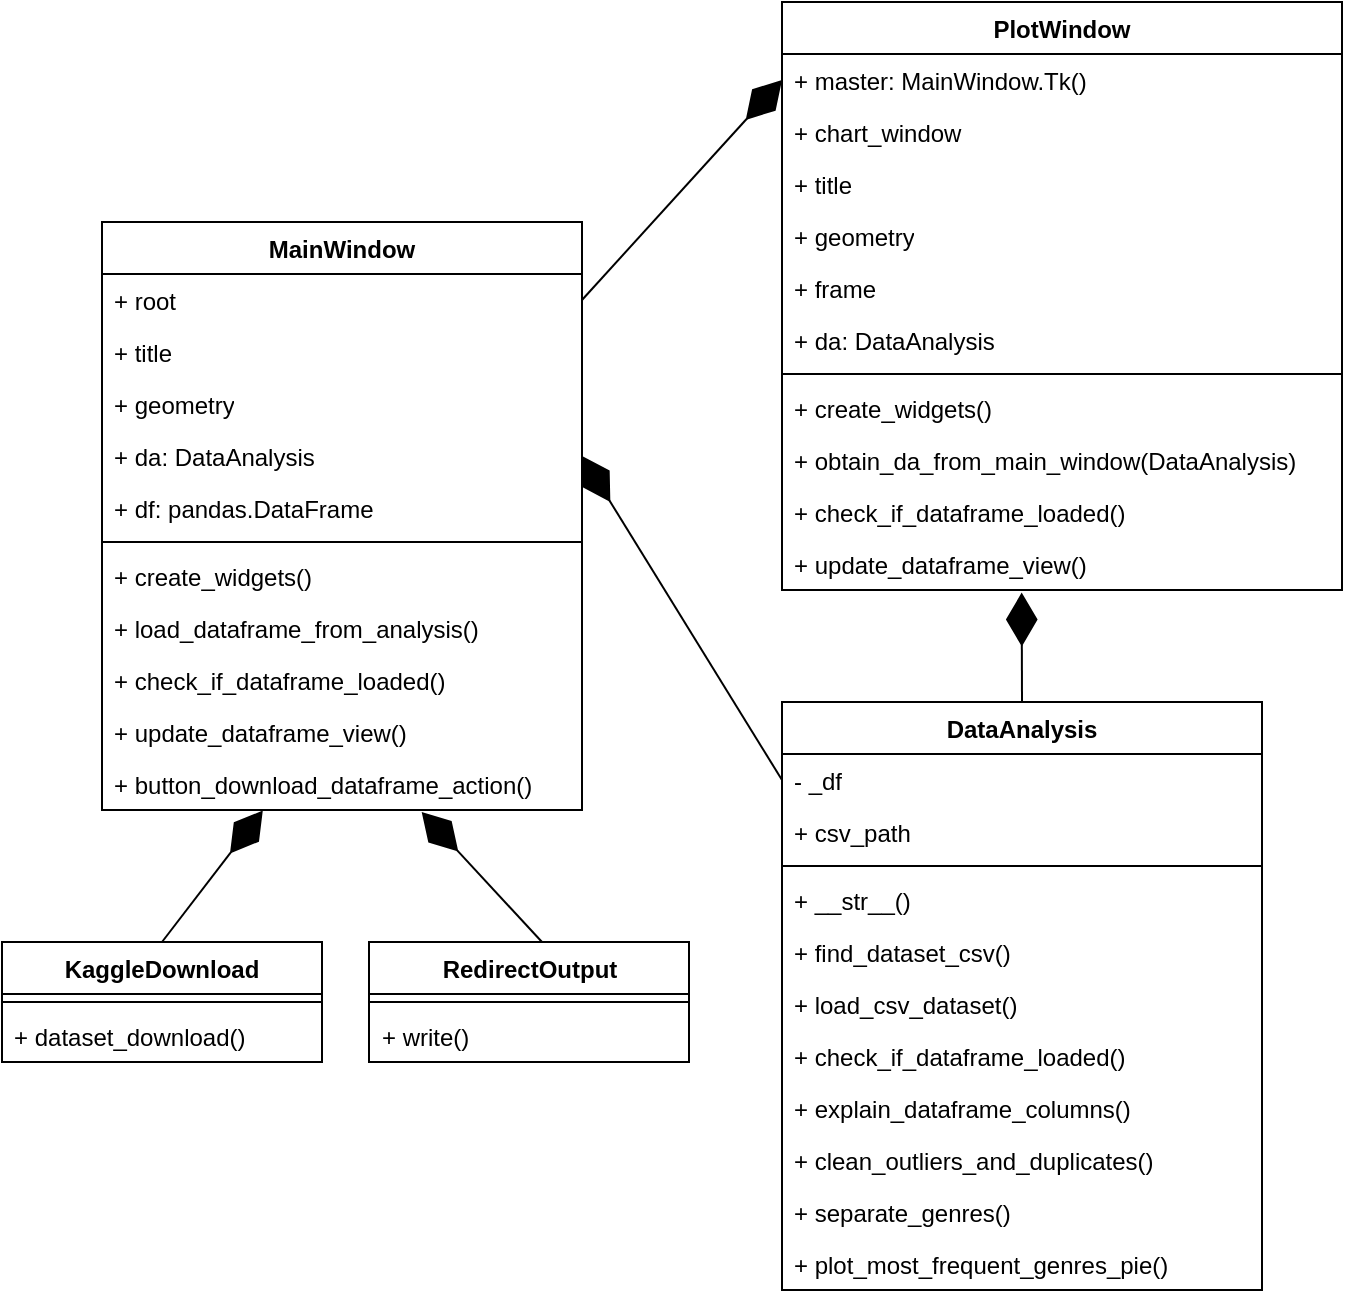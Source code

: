 <mxfile version="26.0.6">
  <diagram name="Página-1" id="T6PQdIFVcih6XrCmR2kM">
    <mxGraphModel dx="1154" dy="514" grid="1" gridSize="10" guides="1" tooltips="1" connect="1" arrows="1" fold="1" page="1" pageScale="1" pageWidth="827" pageHeight="1169" math="0" shadow="0">
      <root>
        <mxCell id="0" />
        <mxCell id="1" parent="0" />
        <mxCell id="rOwRYGF0gIoP230uf601-12" value="MainWindow" style="swimlane;fontStyle=1;align=center;verticalAlign=top;childLayout=stackLayout;horizontal=1;startSize=26;horizontalStack=0;resizeParent=1;resizeParentMax=0;resizeLast=0;collapsible=1;marginBottom=0;whiteSpace=wrap;html=1;" vertex="1" parent="1">
          <mxGeometry x="120" y="170" width="240" height="294" as="geometry" />
        </mxCell>
        <mxCell id="rOwRYGF0gIoP230uf601-13" value="+ root" style="text;strokeColor=none;fillColor=none;align=left;verticalAlign=top;spacingLeft=4;spacingRight=4;overflow=hidden;rotatable=0;points=[[0,0.5],[1,0.5]];portConstraint=eastwest;whiteSpace=wrap;html=1;" vertex="1" parent="rOwRYGF0gIoP230uf601-12">
          <mxGeometry y="26" width="240" height="26" as="geometry" />
        </mxCell>
        <mxCell id="rOwRYGF0gIoP230uf601-7" value="+ title" style="text;strokeColor=none;fillColor=none;align=left;verticalAlign=top;spacingLeft=4;spacingRight=4;overflow=hidden;rotatable=0;points=[[0,0.5],[1,0.5]];portConstraint=eastwest;whiteSpace=wrap;html=1;" vertex="1" parent="rOwRYGF0gIoP230uf601-12">
          <mxGeometry y="52" width="240" height="26" as="geometry" />
        </mxCell>
        <mxCell id="rOwRYGF0gIoP230uf601-8" value="&lt;div&gt;+ geometry&lt;/div&gt;" style="text;strokeColor=none;fillColor=none;align=left;verticalAlign=top;spacingLeft=4;spacingRight=4;overflow=hidden;rotatable=0;points=[[0,0.5],[1,0.5]];portConstraint=eastwest;whiteSpace=wrap;html=1;" vertex="1" parent="rOwRYGF0gIoP230uf601-12">
          <mxGeometry y="78" width="240" height="26" as="geometry" />
        </mxCell>
        <mxCell id="rOwRYGF0gIoP230uf601-10" value="&lt;div&gt;+ da: DataAnalysis&lt;br&gt;&lt;/div&gt;" style="text;strokeColor=none;fillColor=none;align=left;verticalAlign=top;spacingLeft=4;spacingRight=4;overflow=hidden;rotatable=0;points=[[0,0.5],[1,0.5]];portConstraint=eastwest;whiteSpace=wrap;html=1;" vertex="1" parent="rOwRYGF0gIoP230uf601-12">
          <mxGeometry y="104" width="240" height="26" as="geometry" />
        </mxCell>
        <mxCell id="rOwRYGF0gIoP230uf601-11" value="+ df: pandas.DataFrame" style="text;strokeColor=none;fillColor=none;align=left;verticalAlign=top;spacingLeft=4;spacingRight=4;overflow=hidden;rotatable=0;points=[[0,0.5],[1,0.5]];portConstraint=eastwest;whiteSpace=wrap;html=1;" vertex="1" parent="rOwRYGF0gIoP230uf601-12">
          <mxGeometry y="130" width="240" height="26" as="geometry" />
        </mxCell>
        <mxCell id="rOwRYGF0gIoP230uf601-14" value="" style="line;strokeWidth=1;fillColor=none;align=left;verticalAlign=middle;spacingTop=-1;spacingLeft=3;spacingRight=3;rotatable=0;labelPosition=right;points=[];portConstraint=eastwest;strokeColor=inherit;" vertex="1" parent="rOwRYGF0gIoP230uf601-12">
          <mxGeometry y="156" width="240" height="8" as="geometry" />
        </mxCell>
        <mxCell id="rOwRYGF0gIoP230uf601-15" value="+ create_widgets()" style="text;strokeColor=none;fillColor=none;align=left;verticalAlign=top;spacingLeft=4;spacingRight=4;overflow=hidden;rotatable=0;points=[[0,0.5],[1,0.5]];portConstraint=eastwest;whiteSpace=wrap;html=1;" vertex="1" parent="rOwRYGF0gIoP230uf601-12">
          <mxGeometry y="164" width="240" height="26" as="geometry" />
        </mxCell>
        <mxCell id="rOwRYGF0gIoP230uf601-16" value="+ load_dataframe_from_analysis()" style="text;strokeColor=none;fillColor=none;align=left;verticalAlign=top;spacingLeft=4;spacingRight=4;overflow=hidden;rotatable=0;points=[[0,0.5],[1,0.5]];portConstraint=eastwest;whiteSpace=wrap;html=1;" vertex="1" parent="rOwRYGF0gIoP230uf601-12">
          <mxGeometry y="190" width="240" height="26" as="geometry" />
        </mxCell>
        <mxCell id="rOwRYGF0gIoP230uf601-17" value="&lt;div&gt;+ check_if_dataframe_loaded()&lt;/div&gt;" style="text;strokeColor=none;fillColor=none;align=left;verticalAlign=top;spacingLeft=4;spacingRight=4;overflow=hidden;rotatable=0;points=[[0,0.5],[1,0.5]];portConstraint=eastwest;whiteSpace=wrap;html=1;" vertex="1" parent="rOwRYGF0gIoP230uf601-12">
          <mxGeometry y="216" width="240" height="26" as="geometry" />
        </mxCell>
        <mxCell id="rOwRYGF0gIoP230uf601-19" value="+ update_dataframe_view()" style="text;strokeColor=none;fillColor=none;align=left;verticalAlign=top;spacingLeft=4;spacingRight=4;overflow=hidden;rotatable=0;points=[[0,0.5],[1,0.5]];portConstraint=eastwest;whiteSpace=wrap;html=1;" vertex="1" parent="rOwRYGF0gIoP230uf601-12">
          <mxGeometry y="242" width="240" height="26" as="geometry" />
        </mxCell>
        <mxCell id="rOwRYGF0gIoP230uf601-64" value="+ button_download_dataframe_action()" style="text;strokeColor=none;fillColor=none;align=left;verticalAlign=top;spacingLeft=4;spacingRight=4;overflow=hidden;rotatable=0;points=[[0,0.5],[1,0.5]];portConstraint=eastwest;whiteSpace=wrap;html=1;" vertex="1" parent="rOwRYGF0gIoP230uf601-12">
          <mxGeometry y="268" width="240" height="26" as="geometry" />
        </mxCell>
        <mxCell id="rOwRYGF0gIoP230uf601-20" value="RedirectOutput" style="swimlane;fontStyle=1;align=center;verticalAlign=top;childLayout=stackLayout;horizontal=1;startSize=26;horizontalStack=0;resizeParent=1;resizeParentMax=0;resizeLast=0;collapsible=1;marginBottom=0;whiteSpace=wrap;html=1;" vertex="1" parent="1">
          <mxGeometry x="253.5" y="530" width="160" height="60" as="geometry" />
        </mxCell>
        <mxCell id="rOwRYGF0gIoP230uf601-22" value="" style="line;strokeWidth=1;fillColor=none;align=left;verticalAlign=middle;spacingTop=-1;spacingLeft=3;spacingRight=3;rotatable=0;labelPosition=right;points=[];portConstraint=eastwest;strokeColor=inherit;" vertex="1" parent="rOwRYGF0gIoP230uf601-20">
          <mxGeometry y="26" width="160" height="8" as="geometry" />
        </mxCell>
        <mxCell id="rOwRYGF0gIoP230uf601-23" value="+ write()" style="text;strokeColor=none;fillColor=none;align=left;verticalAlign=top;spacingLeft=4;spacingRight=4;overflow=hidden;rotatable=0;points=[[0,0.5],[1,0.5]];portConstraint=eastwest;whiteSpace=wrap;html=1;" vertex="1" parent="rOwRYGF0gIoP230uf601-20">
          <mxGeometry y="34" width="160" height="26" as="geometry" />
        </mxCell>
        <mxCell id="rOwRYGF0gIoP230uf601-35" value="PlotWindow" style="swimlane;fontStyle=1;align=center;verticalAlign=top;childLayout=stackLayout;horizontal=1;startSize=26;horizontalStack=0;resizeParent=1;resizeParentMax=0;resizeLast=0;collapsible=1;marginBottom=0;whiteSpace=wrap;html=1;" vertex="1" parent="1">
          <mxGeometry x="460" y="60" width="280" height="294" as="geometry" />
        </mxCell>
        <mxCell id="rOwRYGF0gIoP230uf601-36" value="+ master: MainWindow.Tk()" style="text;strokeColor=none;fillColor=none;align=left;verticalAlign=top;spacingLeft=4;spacingRight=4;overflow=hidden;rotatable=0;points=[[0,0.5],[1,0.5]];portConstraint=eastwest;whiteSpace=wrap;html=1;" vertex="1" parent="rOwRYGF0gIoP230uf601-35">
          <mxGeometry y="26" width="280" height="26" as="geometry" />
        </mxCell>
        <mxCell id="rOwRYGF0gIoP230uf601-37" value="+ chart_window" style="text;strokeColor=none;fillColor=none;align=left;verticalAlign=top;spacingLeft=4;spacingRight=4;overflow=hidden;rotatable=0;points=[[0,0.5],[1,0.5]];portConstraint=eastwest;whiteSpace=wrap;html=1;" vertex="1" parent="rOwRYGF0gIoP230uf601-35">
          <mxGeometry y="52" width="280" height="26" as="geometry" />
        </mxCell>
        <mxCell id="rOwRYGF0gIoP230uf601-47" value="+ title" style="text;strokeColor=none;fillColor=none;align=left;verticalAlign=top;spacingLeft=4;spacingRight=4;overflow=hidden;rotatable=0;points=[[0,0.5],[1,0.5]];portConstraint=eastwest;whiteSpace=wrap;html=1;" vertex="1" parent="rOwRYGF0gIoP230uf601-35">
          <mxGeometry y="78" width="280" height="26" as="geometry" />
        </mxCell>
        <mxCell id="rOwRYGF0gIoP230uf601-48" value="&lt;div&gt;+ geometry&lt;/div&gt;" style="text;strokeColor=none;fillColor=none;align=left;verticalAlign=top;spacingLeft=4;spacingRight=4;overflow=hidden;rotatable=0;points=[[0,0.5],[1,0.5]];portConstraint=eastwest;whiteSpace=wrap;html=1;" vertex="1" parent="rOwRYGF0gIoP230uf601-35">
          <mxGeometry y="104" width="280" height="26" as="geometry" />
        </mxCell>
        <mxCell id="rOwRYGF0gIoP230uf601-46" value="+ frame" style="text;strokeColor=none;fillColor=none;align=left;verticalAlign=top;spacingLeft=4;spacingRight=4;overflow=hidden;rotatable=0;points=[[0,0.5],[1,0.5]];portConstraint=eastwest;whiteSpace=wrap;html=1;" vertex="1" parent="rOwRYGF0gIoP230uf601-35">
          <mxGeometry y="130" width="280" height="26" as="geometry" />
        </mxCell>
        <mxCell id="rOwRYGF0gIoP230uf601-39" value="&lt;div&gt;+ da: DataAnalysis&lt;br&gt;&lt;/div&gt;" style="text;strokeColor=none;fillColor=none;align=left;verticalAlign=top;spacingLeft=4;spacingRight=4;overflow=hidden;rotatable=0;points=[[0,0.5],[1,0.5]];portConstraint=eastwest;whiteSpace=wrap;html=1;" vertex="1" parent="rOwRYGF0gIoP230uf601-35">
          <mxGeometry y="156" width="280" height="26" as="geometry" />
        </mxCell>
        <mxCell id="rOwRYGF0gIoP230uf601-41" value="" style="line;strokeWidth=1;fillColor=none;align=left;verticalAlign=middle;spacingTop=-1;spacingLeft=3;spacingRight=3;rotatable=0;labelPosition=right;points=[];portConstraint=eastwest;strokeColor=inherit;" vertex="1" parent="rOwRYGF0gIoP230uf601-35">
          <mxGeometry y="182" width="280" height="8" as="geometry" />
        </mxCell>
        <mxCell id="rOwRYGF0gIoP230uf601-42" value="+ create_widgets()" style="text;strokeColor=none;fillColor=none;align=left;verticalAlign=top;spacingLeft=4;spacingRight=4;overflow=hidden;rotatable=0;points=[[0,0.5],[1,0.5]];portConstraint=eastwest;whiteSpace=wrap;html=1;" vertex="1" parent="rOwRYGF0gIoP230uf601-35">
          <mxGeometry y="190" width="280" height="26" as="geometry" />
        </mxCell>
        <mxCell id="rOwRYGF0gIoP230uf601-43" value="+ obtain_da_from_main_window(DataAnalysis)" style="text;strokeColor=none;fillColor=none;align=left;verticalAlign=top;spacingLeft=4;spacingRight=4;overflow=hidden;rotatable=0;points=[[0,0.5],[1,0.5]];portConstraint=eastwest;whiteSpace=wrap;html=1;" vertex="1" parent="rOwRYGF0gIoP230uf601-35">
          <mxGeometry y="216" width="280" height="26" as="geometry" />
        </mxCell>
        <mxCell id="rOwRYGF0gIoP230uf601-44" value="&lt;div&gt;+ check_if_dataframe_loaded()&lt;/div&gt;" style="text;strokeColor=none;fillColor=none;align=left;verticalAlign=top;spacingLeft=4;spacingRight=4;overflow=hidden;rotatable=0;points=[[0,0.5],[1,0.5]];portConstraint=eastwest;whiteSpace=wrap;html=1;" vertex="1" parent="rOwRYGF0gIoP230uf601-35">
          <mxGeometry y="242" width="280" height="26" as="geometry" />
        </mxCell>
        <mxCell id="rOwRYGF0gIoP230uf601-45" value="+ update_dataframe_view()" style="text;strokeColor=none;fillColor=none;align=left;verticalAlign=top;spacingLeft=4;spacingRight=4;overflow=hidden;rotatable=0;points=[[0,0.5],[1,0.5]];portConstraint=eastwest;whiteSpace=wrap;html=1;" vertex="1" parent="rOwRYGF0gIoP230uf601-35">
          <mxGeometry y="268" width="280" height="26" as="geometry" />
        </mxCell>
        <mxCell id="rOwRYGF0gIoP230uf601-49" value="DataAnalysis" style="swimlane;fontStyle=1;align=center;verticalAlign=top;childLayout=stackLayout;horizontal=1;startSize=26;horizontalStack=0;resizeParent=1;resizeParentMax=0;resizeLast=0;collapsible=1;marginBottom=0;whiteSpace=wrap;html=1;" vertex="1" parent="1">
          <mxGeometry x="460" y="410" width="240" height="294" as="geometry" />
        </mxCell>
        <mxCell id="rOwRYGF0gIoP230uf601-53" value="- _df" style="text;strokeColor=none;fillColor=none;align=left;verticalAlign=top;spacingLeft=4;spacingRight=4;overflow=hidden;rotatable=0;points=[[0,0.5],[1,0.5]];portConstraint=eastwest;whiteSpace=wrap;html=1;" vertex="1" parent="rOwRYGF0gIoP230uf601-49">
          <mxGeometry y="26" width="240" height="26" as="geometry" />
        </mxCell>
        <mxCell id="rOwRYGF0gIoP230uf601-50" value="&lt;div&gt;+ csv_path&lt;/div&gt;" style="text;strokeColor=none;fillColor=none;align=left;verticalAlign=top;spacingLeft=4;spacingRight=4;overflow=hidden;rotatable=0;points=[[0,0.5],[1,0.5]];portConstraint=eastwest;whiteSpace=wrap;html=1;" vertex="1" parent="rOwRYGF0gIoP230uf601-49">
          <mxGeometry y="52" width="240" height="26" as="geometry" />
        </mxCell>
        <mxCell id="rOwRYGF0gIoP230uf601-51" value="" style="line;strokeWidth=1;fillColor=none;align=left;verticalAlign=middle;spacingTop=-1;spacingLeft=3;spacingRight=3;rotatable=0;labelPosition=right;points=[];portConstraint=eastwest;strokeColor=inherit;" vertex="1" parent="rOwRYGF0gIoP230uf601-49">
          <mxGeometry y="78" width="240" height="8" as="geometry" />
        </mxCell>
        <mxCell id="rOwRYGF0gIoP230uf601-52" value="&lt;div&gt;+ __str__()&lt;/div&gt;" style="text;strokeColor=none;fillColor=none;align=left;verticalAlign=top;spacingLeft=4;spacingRight=4;overflow=hidden;rotatable=0;points=[[0,0.5],[1,0.5]];portConstraint=eastwest;whiteSpace=wrap;html=1;" vertex="1" parent="rOwRYGF0gIoP230uf601-49">
          <mxGeometry y="86" width="240" height="26" as="geometry" />
        </mxCell>
        <mxCell id="rOwRYGF0gIoP230uf601-54" value="+ find_dataset_csv()" style="text;strokeColor=none;fillColor=none;align=left;verticalAlign=top;spacingLeft=4;spacingRight=4;overflow=hidden;rotatable=0;points=[[0,0.5],[1,0.5]];portConstraint=eastwest;whiteSpace=wrap;html=1;" vertex="1" parent="rOwRYGF0gIoP230uf601-49">
          <mxGeometry y="112" width="240" height="26" as="geometry" />
        </mxCell>
        <mxCell id="rOwRYGF0gIoP230uf601-55" value="+ load_csv_dataset()" style="text;strokeColor=none;fillColor=none;align=left;verticalAlign=top;spacingLeft=4;spacingRight=4;overflow=hidden;rotatable=0;points=[[0,0.5],[1,0.5]];portConstraint=eastwest;whiteSpace=wrap;html=1;" vertex="1" parent="rOwRYGF0gIoP230uf601-49">
          <mxGeometry y="138" width="240" height="26" as="geometry" />
        </mxCell>
        <mxCell id="rOwRYGF0gIoP230uf601-56" value="&lt;div&gt;+ check_if_dataframe_loaded()&lt;/div&gt;" style="text;strokeColor=none;fillColor=none;align=left;verticalAlign=top;spacingLeft=4;spacingRight=4;overflow=hidden;rotatable=0;points=[[0,0.5],[1,0.5]];portConstraint=eastwest;whiteSpace=wrap;html=1;" vertex="1" parent="rOwRYGF0gIoP230uf601-49">
          <mxGeometry y="164" width="240" height="26" as="geometry" />
        </mxCell>
        <mxCell id="rOwRYGF0gIoP230uf601-57" value="+ explain_dataframe_columns()" style="text;strokeColor=none;fillColor=none;align=left;verticalAlign=top;spacingLeft=4;spacingRight=4;overflow=hidden;rotatable=0;points=[[0,0.5],[1,0.5]];portConstraint=eastwest;whiteSpace=wrap;html=1;" vertex="1" parent="rOwRYGF0gIoP230uf601-49">
          <mxGeometry y="190" width="240" height="26" as="geometry" />
        </mxCell>
        <mxCell id="rOwRYGF0gIoP230uf601-58" value="+ clean_outliers_and_duplicates()" style="text;strokeColor=none;fillColor=none;align=left;verticalAlign=top;spacingLeft=4;spacingRight=4;overflow=hidden;rotatable=0;points=[[0,0.5],[1,0.5]];portConstraint=eastwest;whiteSpace=wrap;html=1;" vertex="1" parent="rOwRYGF0gIoP230uf601-49">
          <mxGeometry y="216" width="240" height="26" as="geometry" />
        </mxCell>
        <mxCell id="rOwRYGF0gIoP230uf601-59" value="+ separate_genres()" style="text;strokeColor=none;fillColor=none;align=left;verticalAlign=top;spacingLeft=4;spacingRight=4;overflow=hidden;rotatable=0;points=[[0,0.5],[1,0.5]];portConstraint=eastwest;whiteSpace=wrap;html=1;" vertex="1" parent="rOwRYGF0gIoP230uf601-49">
          <mxGeometry y="242" width="240" height="26" as="geometry" />
        </mxCell>
        <mxCell id="rOwRYGF0gIoP230uf601-60" value="+ plot_most_frequent_genres_pie()" style="text;strokeColor=none;fillColor=none;align=left;verticalAlign=top;spacingLeft=4;spacingRight=4;overflow=hidden;rotatable=0;points=[[0,0.5],[1,0.5]];portConstraint=eastwest;whiteSpace=wrap;html=1;" vertex="1" parent="rOwRYGF0gIoP230uf601-49">
          <mxGeometry y="268" width="240" height="26" as="geometry" />
        </mxCell>
        <mxCell id="rOwRYGF0gIoP230uf601-65" value="KaggleDownload" style="swimlane;fontStyle=1;align=center;verticalAlign=top;childLayout=stackLayout;horizontal=1;startSize=26;horizontalStack=0;resizeParent=1;resizeParentMax=0;resizeLast=0;collapsible=1;marginBottom=0;whiteSpace=wrap;html=1;" vertex="1" parent="1">
          <mxGeometry x="70" y="530" width="160" height="60" as="geometry" />
        </mxCell>
        <mxCell id="rOwRYGF0gIoP230uf601-67" value="" style="line;strokeWidth=1;fillColor=none;align=left;verticalAlign=middle;spacingTop=-1;spacingLeft=3;spacingRight=3;rotatable=0;labelPosition=right;points=[];portConstraint=eastwest;strokeColor=inherit;" vertex="1" parent="rOwRYGF0gIoP230uf601-65">
          <mxGeometry y="26" width="160" height="8" as="geometry" />
        </mxCell>
        <mxCell id="rOwRYGF0gIoP230uf601-68" value="+ dataset_download()" style="text;strokeColor=none;fillColor=none;align=left;verticalAlign=top;spacingLeft=4;spacingRight=4;overflow=hidden;rotatable=0;points=[[0,0.5],[1,0.5]];portConstraint=eastwest;whiteSpace=wrap;html=1;" vertex="1" parent="rOwRYGF0gIoP230uf601-65">
          <mxGeometry y="34" width="160" height="26" as="geometry" />
        </mxCell>
        <mxCell id="rOwRYGF0gIoP230uf601-70" value="" style="endArrow=diamondThin;endFill=1;endSize=24;html=1;rounded=0;exitX=0.5;exitY=0;exitDx=0;exitDy=0;entryX=0.335;entryY=1.011;entryDx=0;entryDy=0;entryPerimeter=0;" edge="1" parent="1" source="rOwRYGF0gIoP230uf601-65" target="rOwRYGF0gIoP230uf601-64">
          <mxGeometry width="160" relative="1" as="geometry">
            <mxPoint x="120" y="534" as="sourcePoint" />
            <mxPoint x="240" y="464" as="targetPoint" />
          </mxGeometry>
        </mxCell>
        <mxCell id="rOwRYGF0gIoP230uf601-71" value="" style="endArrow=diamondThin;endFill=1;endSize=24;html=1;rounded=0;entryX=0.666;entryY=1.037;entryDx=0;entryDy=0;entryPerimeter=0;" edge="1" parent="1" target="rOwRYGF0gIoP230uf601-64">
          <mxGeometry width="160" relative="1" as="geometry">
            <mxPoint x="340" y="530" as="sourcePoint" />
            <mxPoint x="560" y="560" as="targetPoint" />
          </mxGeometry>
        </mxCell>
        <mxCell id="rOwRYGF0gIoP230uf601-73" value="" style="endArrow=diamondThin;endFill=1;endSize=24;html=1;rounded=0;entryX=0;entryY=0.5;entryDx=0;entryDy=0;exitX=1;exitY=0.5;exitDx=0;exitDy=0;" edge="1" parent="1" source="rOwRYGF0gIoP230uf601-13" target="rOwRYGF0gIoP230uf601-36">
          <mxGeometry width="160" relative="1" as="geometry">
            <mxPoint x="400" y="290" as="sourcePoint" />
            <mxPoint x="560" y="290" as="targetPoint" />
          </mxGeometry>
        </mxCell>
        <mxCell id="rOwRYGF0gIoP230uf601-74" value="" style="endArrow=diamondThin;endFill=1;endSize=24;html=1;rounded=0;entryX=1;entryY=0.5;entryDx=0;entryDy=0;exitX=0;exitY=0.5;exitDx=0;exitDy=0;" edge="1" parent="1" source="rOwRYGF0gIoP230uf601-53" target="rOwRYGF0gIoP230uf601-10">
          <mxGeometry width="160" relative="1" as="geometry">
            <mxPoint x="400" y="400" as="sourcePoint" />
            <mxPoint x="560" y="400" as="targetPoint" />
          </mxGeometry>
        </mxCell>
        <mxCell id="rOwRYGF0gIoP230uf601-75" value="" style="endArrow=diamondThin;endFill=1;endSize=24;html=1;rounded=0;entryX=0.428;entryY=1.05;entryDx=0;entryDy=0;entryPerimeter=0;exitX=0.5;exitY=0;exitDx=0;exitDy=0;" edge="1" parent="1" source="rOwRYGF0gIoP230uf601-49" target="rOwRYGF0gIoP230uf601-45">
          <mxGeometry width="160" relative="1" as="geometry">
            <mxPoint x="400" y="360" as="sourcePoint" />
            <mxPoint x="560" y="360" as="targetPoint" />
          </mxGeometry>
        </mxCell>
      </root>
    </mxGraphModel>
  </diagram>
</mxfile>
